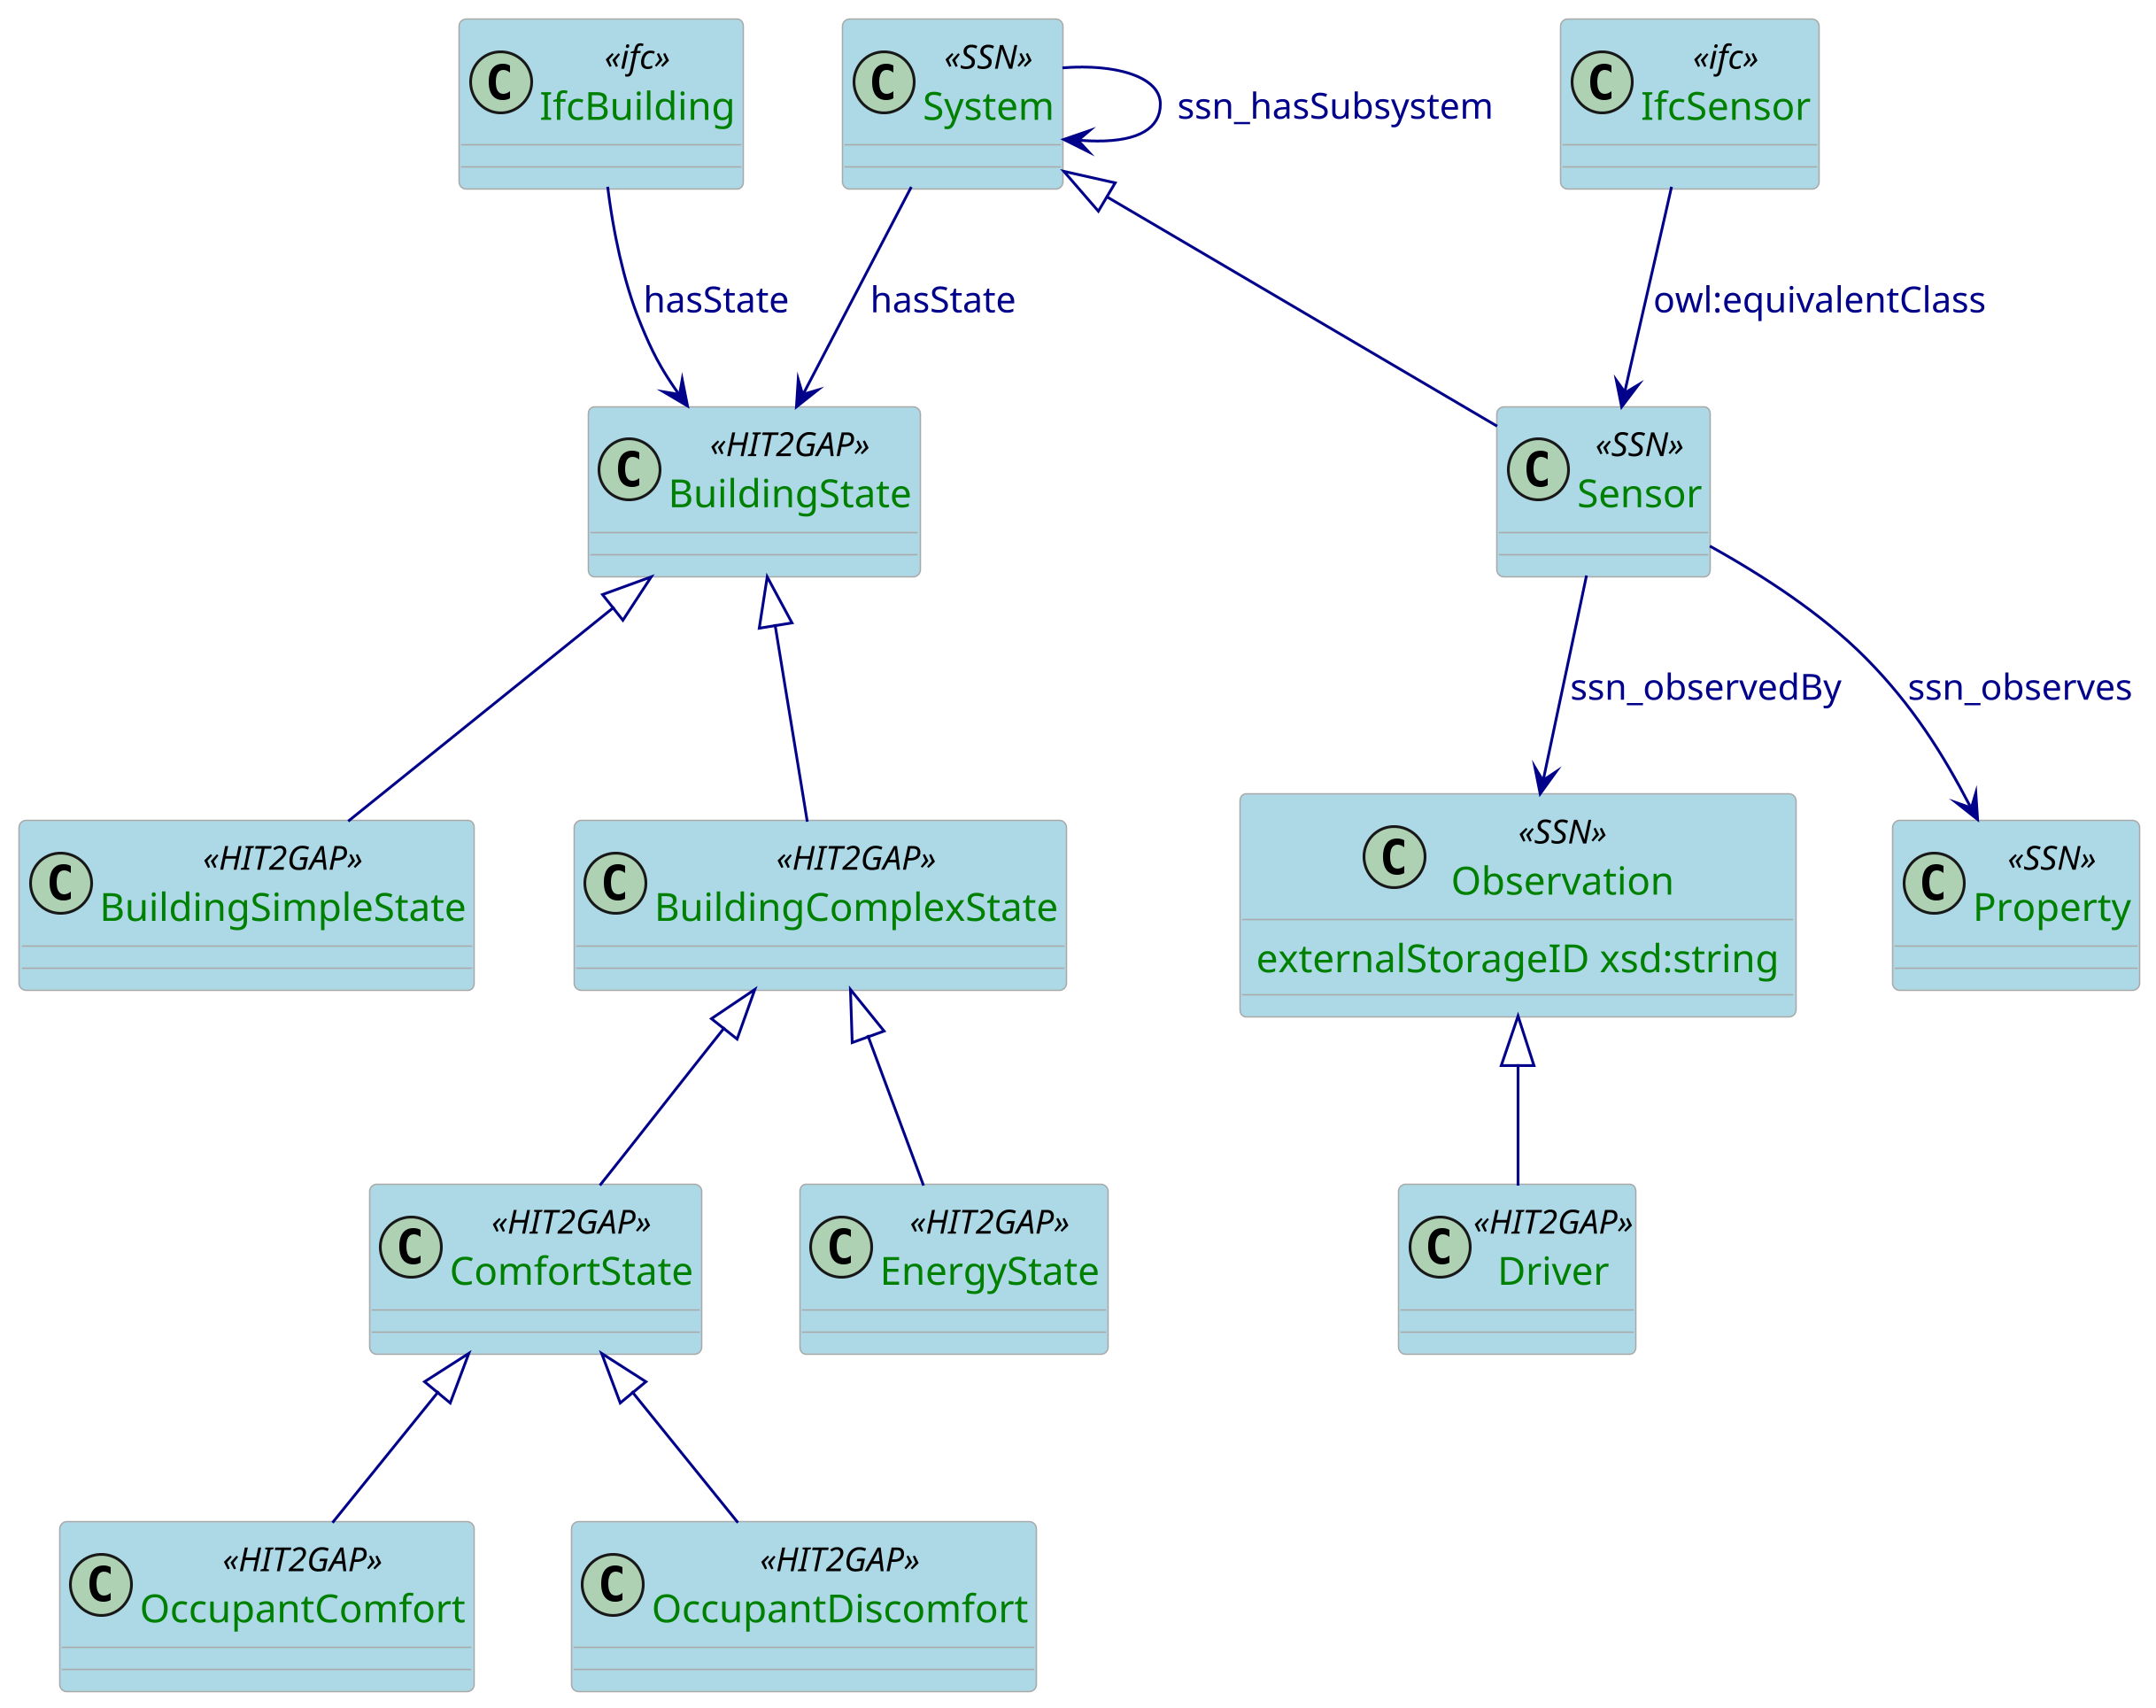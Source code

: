 @startuml

skinparam class {
  ArrowColor DarkBlue
  ArrowFontColor DarkBlue
  BackgroundColor LightBlue
  BorderColor DarkGrey
}
skinparam dpi 300
skinparam stereotypeCBackgroundColor Wheat
skinparam classAttributeFontColor  Green

class System <<SSN>>{

}

class BuildingState <<HIT2GAP>>{

}

class BuildingSimpleState <<HIT2GAP>>{

}

class BuildingComplexState <<HIT2GAP>>{

}

class EnergyState <<HIT2GAP>>{

}

class ComfortState <<HIT2GAP>>{

}

class OccupantComfort <<HIT2GAP>>{

}

class OccupantDiscomfort <<HIT2GAP>>{

}
class Driver <<HIT2GAP>>{

}

class Observation <<SSN>> {
  externalStorageID xsd:string
}

class Property <<SSN>> {

}

class Sensor <<SSN>>

class IfcBuilding <<ifc>>
class IfcSensor <<ifc>>

IfcBuilding --> BuildingState:hasState
System --> BuildingState: hasState
BuildingState <|-- BuildingSimpleState
BuildingState <|-- BuildingComplexState
BuildingComplexState <|-- EnergyState
BuildingComplexState <|-- ComfortState
ComfortState <|-- OccupantComfort
ComfortState <|-- OccupantDiscomfort
System --> System:ssn_hasSubsystem
System <|-- Sensor
Sensor --> Observation:ssn_observedBy
Sensor --> Property:ssn_observes
IfcSensor --> Sensor: owl:equivalentClass

Observation <|-- Driver

@enduml
